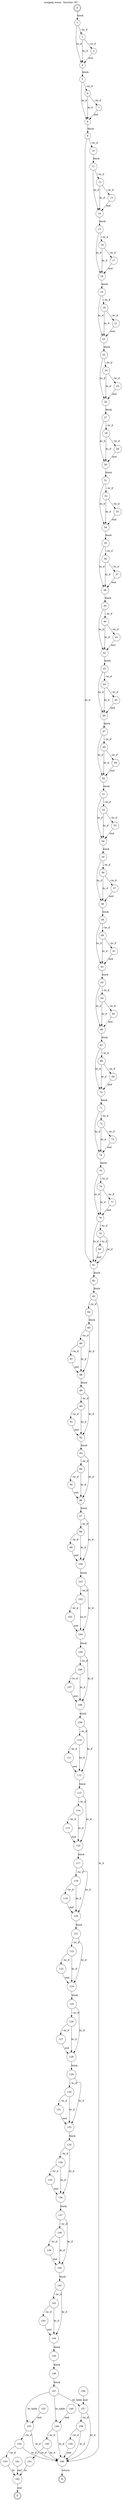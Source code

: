 digraph finite_state_machine {
    label = "mozjpeg.wasm - function 187"
    labelloc =  t
    labelfontsize = 16
    labelfontcolor = black
    labelfontname = "Helvetica"
    node [shape = doublecircle]; 0 E R ;
    node [shape = circle];
    0 -> 1[label="block"];
    1 -> 2[label="~br_if"];
    1 -> 4[label="br_if"];
    2 -> 3[label="~br_if"];
    2 -> 4[label="br_if"];
    3 -> 4[label="end"];
    4 -> 5[label="block"];
    5 -> 6[label="~br_if"];
    5 -> 8[label="br_if"];
    6 -> 7[label="~br_if"];
    6 -> 8[label="br_if"];
    7 -> 8[label="end"];
    8 -> 9[label="block"];
    9 -> 10[label="~br_if"];
    9 -> 81[label="br_if"];
    10 -> 11[label="block"];
    11 -> 12[label="~br_if"];
    11 -> 14[label="br_if"];
    12 -> 13[label="~br_if"];
    12 -> 14[label="br_if"];
    13 -> 14[label="end"];
    14 -> 15[label="block"];
    15 -> 16[label="~br_if"];
    15 -> 18[label="br_if"];
    16 -> 17[label="~br_if"];
    16 -> 18[label="br_if"];
    17 -> 18[label="end"];
    18 -> 19[label="block"];
    19 -> 20[label="~br_if"];
    19 -> 22[label="br_if"];
    20 -> 21[label="~br_if"];
    20 -> 22[label="br_if"];
    21 -> 22[label="end"];
    22 -> 23[label="block"];
    23 -> 24[label="~br_if"];
    23 -> 26[label="br_if"];
    24 -> 25[label="~br_if"];
    24 -> 26[label="br_if"];
    25 -> 26[label="end"];
    26 -> 27[label="block"];
    27 -> 28[label="~br_if"];
    27 -> 30[label="br_if"];
    28 -> 29[label="~br_if"];
    28 -> 30[label="br_if"];
    29 -> 30[label="end"];
    30 -> 31[label="block"];
    31 -> 32[label="~br_if"];
    31 -> 34[label="br_if"];
    32 -> 33[label="~br_if"];
    32 -> 34[label="br_if"];
    33 -> 34[label="end"];
    34 -> 35[label="block"];
    35 -> 36[label="~br_if"];
    35 -> 38[label="br_if"];
    36 -> 37[label="~br_if"];
    36 -> 38[label="br_if"];
    37 -> 38[label="end"];
    38 -> 39[label="block"];
    39 -> 40[label="~br_if"];
    39 -> 42[label="br_if"];
    40 -> 41[label="~br_if"];
    40 -> 42[label="br_if"];
    41 -> 42[label="end"];
    42 -> 43[label="block"];
    43 -> 44[label="~br_if"];
    43 -> 46[label="br_if"];
    44 -> 45[label="~br_if"];
    44 -> 46[label="br_if"];
    45 -> 46[label="end"];
    46 -> 47[label="block"];
    47 -> 48[label="~br_if"];
    47 -> 50[label="br_if"];
    48 -> 49[label="~br_if"];
    48 -> 50[label="br_if"];
    49 -> 50[label="end"];
    50 -> 51[label="block"];
    51 -> 52[label="~br_if"];
    51 -> 54[label="br_if"];
    52 -> 53[label="~br_if"];
    52 -> 54[label="br_if"];
    53 -> 54[label="end"];
    54 -> 55[label="block"];
    55 -> 56[label="~br_if"];
    55 -> 58[label="br_if"];
    56 -> 57[label="~br_if"];
    56 -> 58[label="br_if"];
    57 -> 58[label="end"];
    58 -> 59[label="block"];
    59 -> 60[label="~br_if"];
    59 -> 62[label="br_if"];
    60 -> 61[label="~br_if"];
    60 -> 62[label="br_if"];
    61 -> 62[label="end"];
    62 -> 63[label="block"];
    63 -> 64[label="~br_if"];
    63 -> 66[label="br_if"];
    64 -> 65[label="~br_if"];
    64 -> 66[label="br_if"];
    65 -> 66[label="end"];
    66 -> 67[label="block"];
    67 -> 68[label="~br_if"];
    67 -> 70[label="br_if"];
    68 -> 69[label="~br_if"];
    68 -> 70[label="br_if"];
    69 -> 70[label="end"];
    70 -> 71[label="block"];
    71 -> 72[label="~br_if"];
    71 -> 74[label="br_if"];
    72 -> 73[label="~br_if"];
    72 -> 74[label="br_if"];
    73 -> 74[label="end"];
    74 -> 75[label="block"];
    75 -> 76[label="~br_if"];
    75 -> 78[label="br_if"];
    76 -> 77[label="~br_if"];
    76 -> 78[label="br_if"];
    77 -> 78[label="end"];
    78 -> 79[label="~br_if"];
    78 -> 81[label="br_if"];
    79 -> 80[label="~br_if"];
    79 -> 81[label="br_if"];
    80 -> 81[label="end"];
    81 -> 82[label="block"];
    82 -> 83[label="block"];
    83 -> 84[label="~br_if"];
    83 -> 160[label="br_if"];
    84 -> 85[label="block"];
    85 -> 86[label="~br_if"];
    85 -> 88[label="br_if"];
    86 -> 87[label="~br_if"];
    86 -> 88[label="br_if"];
    87 -> 88[label="end"];
    88 -> 89[label="block"];
    89 -> 90[label="~br_if"];
    89 -> 92[label="br_if"];
    90 -> 91[label="~br_if"];
    90 -> 92[label="br_if"];
    91 -> 92[label="end"];
    92 -> 93[label="block"];
    93 -> 94[label="~br_if"];
    93 -> 96[label="br_if"];
    94 -> 95[label="~br_if"];
    94 -> 96[label="br_if"];
    95 -> 96[label="end"];
    96 -> 97[label="block"];
    97 -> 98[label="~br_if"];
    97 -> 100[label="br_if"];
    98 -> 99[label="~br_if"];
    98 -> 100[label="br_if"];
    99 -> 100[label="end"];
    100 -> 101[label="block"];
    101 -> 102[label="~br_if"];
    101 -> 104[label="br_if"];
    102 -> 103[label="~br_if"];
    102 -> 104[label="br_if"];
    103 -> 104[label="end"];
    104 -> 105[label="block"];
    105 -> 106[label="~br_if"];
    105 -> 108[label="br_if"];
    106 -> 107[label="~br_if"];
    106 -> 108[label="br_if"];
    107 -> 108[label="end"];
    108 -> 109[label="block"];
    109 -> 110[label="~br_if"];
    109 -> 112[label="br_if"];
    110 -> 111[label="~br_if"];
    110 -> 112[label="br_if"];
    111 -> 112[label="end"];
    112 -> 113[label="block"];
    113 -> 114[label="~br_if"];
    113 -> 116[label="br_if"];
    114 -> 115[label="~br_if"];
    114 -> 116[label="br_if"];
    115 -> 116[label="end"];
    116 -> 117[label="block"];
    117 -> 118[label="~br_if"];
    117 -> 120[label="br_if"];
    118 -> 119[label="~br_if"];
    118 -> 120[label="br_if"];
    119 -> 120[label="end"];
    120 -> 121[label="block"];
    121 -> 122[label="~br_if"];
    121 -> 124[label="br_if"];
    122 -> 123[label="~br_if"];
    122 -> 124[label="br_if"];
    123 -> 124[label="end"];
    124 -> 125[label="block"];
    125 -> 126[label="~br_if"];
    125 -> 128[label="br_if"];
    126 -> 127[label="~br_if"];
    126 -> 128[label="br_if"];
    127 -> 128[label="end"];
    128 -> 129[label="block"];
    129 -> 130[label="~br_if"];
    129 -> 132[label="br_if"];
    130 -> 131[label="~br_if"];
    130 -> 132[label="br_if"];
    131 -> 132[label="end"];
    132 -> 133[label="block"];
    133 -> 134[label="~br_if"];
    133 -> 136[label="br_if"];
    134 -> 135[label="~br_if"];
    134 -> 136[label="br_if"];
    135 -> 136[label="end"];
    136 -> 137[label="block"];
    137 -> 138[label="~br_if"];
    137 -> 140[label="br_if"];
    138 -> 139[label="~br_if"];
    138 -> 140[label="br_if"];
    139 -> 140[label="end"];
    140 -> 141[label="block"];
    141 -> 142[label="~br_if"];
    141 -> 144[label="br_if"];
    142 -> 143[label="~br_if"];
    142 -> 144[label="br_if"];
    143 -> 144[label="end"];
    144 -> 145[label="block"];
    145 -> 146[label="block"];
    146 -> 147[label="block"];
    147 -> 149[label="br_table"];
    147 -> 157[label="br_table"];
    147 -> 153[label="br_table"];
    148 -> 149[label="end"];
    149 -> 150[label="~br_if"];
    149 -> 160[label="br_if"];
    150 -> 151[label="~br_if"];
    150 -> 160[label="br_if"];
    151 -> 162[label="br"];
    152 -> 153[label="end"];
    153 -> 154[label="~br_if"];
    153 -> 160[label="br_if"];
    154 -> 155[label="~br_if"];
    154 -> 160[label="br_if"];
    155 -> 162[label="br"];
    156 -> 157[label="end"];
    157 -> 158[label="~br_if"];
    157 -> 160[label="br_if"];
    158 -> 159[label="~br_if"];
    158 -> 160[label="br_if"];
    159 -> 160[label="end"];
    160 -> R[label="return"];
    161 -> 162[label="end"];
    162 -> E[label="end"];
}
